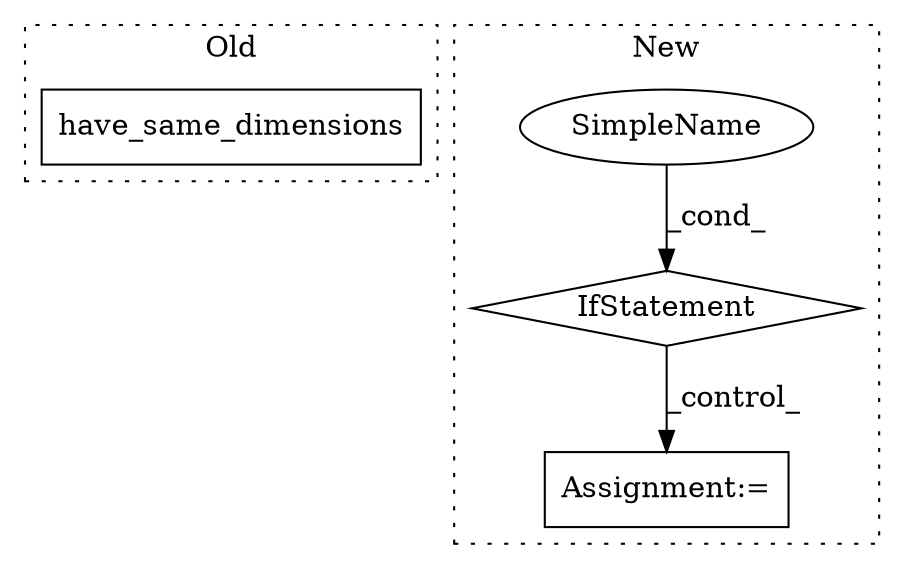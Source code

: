 digraph G {
subgraph cluster0 {
1 [label="have_same_dimensions" a="32" s="10787,10815" l="21,1" shape="box"];
label = "Old";
style="dotted";
}
subgraph cluster1 {
2 [label="IfStatement" a="25" s="10482,10507" l="4,2" shape="diamond"];
3 [label="Assignment:=" a="7" s="10596" l="1" shape="box"];
4 [label="SimpleName" a="42" s="" l="" shape="ellipse"];
label = "New";
style="dotted";
}
2 -> 3 [label="_control_"];
4 -> 2 [label="_cond_"];
}